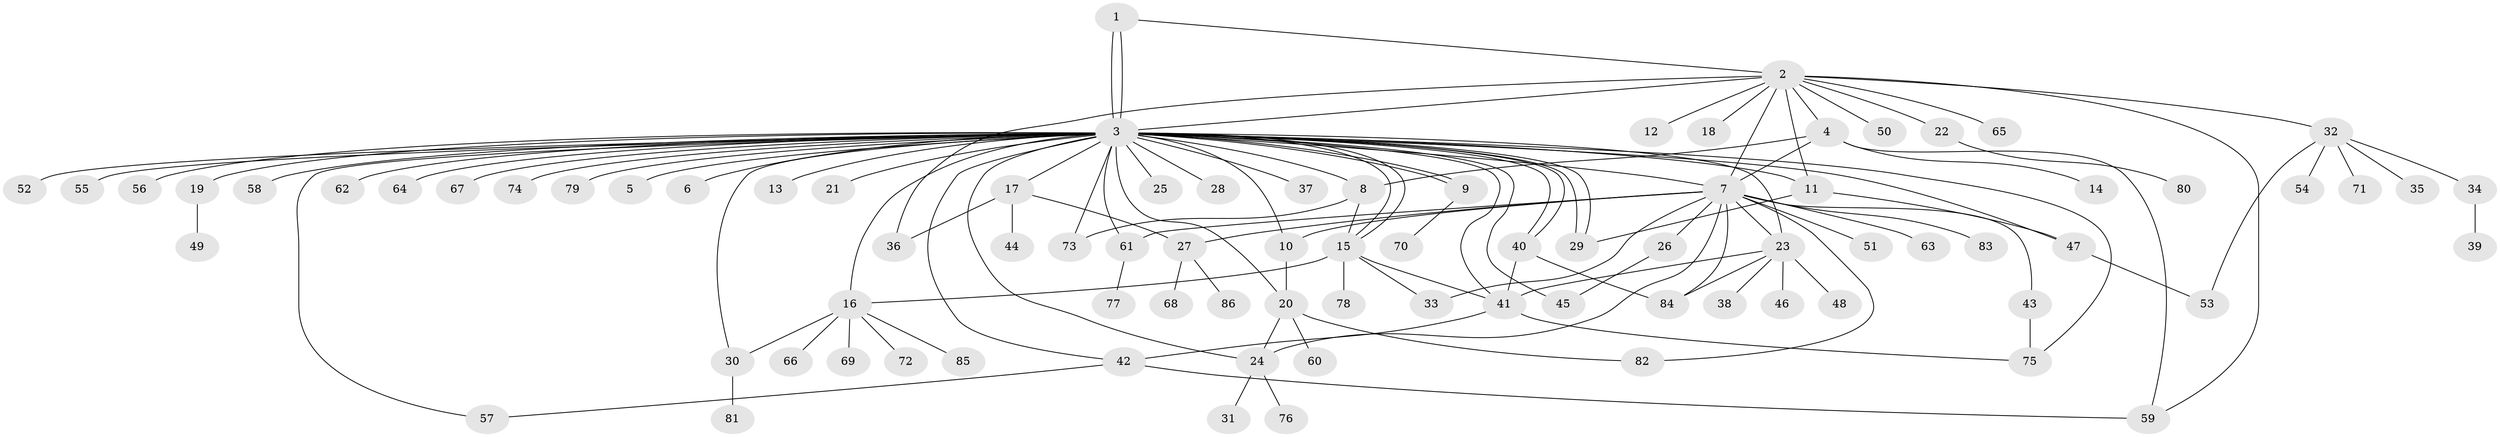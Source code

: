 // Generated by graph-tools (version 1.1) at 2025/50/03/09/25 03:50:00]
// undirected, 86 vertices, 124 edges
graph export_dot {
graph [start="1"]
  node [color=gray90,style=filled];
  1;
  2;
  3;
  4;
  5;
  6;
  7;
  8;
  9;
  10;
  11;
  12;
  13;
  14;
  15;
  16;
  17;
  18;
  19;
  20;
  21;
  22;
  23;
  24;
  25;
  26;
  27;
  28;
  29;
  30;
  31;
  32;
  33;
  34;
  35;
  36;
  37;
  38;
  39;
  40;
  41;
  42;
  43;
  44;
  45;
  46;
  47;
  48;
  49;
  50;
  51;
  52;
  53;
  54;
  55;
  56;
  57;
  58;
  59;
  60;
  61;
  62;
  63;
  64;
  65;
  66;
  67;
  68;
  69;
  70;
  71;
  72;
  73;
  74;
  75;
  76;
  77;
  78;
  79;
  80;
  81;
  82;
  83;
  84;
  85;
  86;
  1 -- 2;
  1 -- 3;
  1 -- 3;
  2 -- 3;
  2 -- 4;
  2 -- 7;
  2 -- 11;
  2 -- 12;
  2 -- 18;
  2 -- 22;
  2 -- 32;
  2 -- 36;
  2 -- 50;
  2 -- 59;
  2 -- 65;
  3 -- 5;
  3 -- 6;
  3 -- 7;
  3 -- 8;
  3 -- 9;
  3 -- 9;
  3 -- 10;
  3 -- 11;
  3 -- 13;
  3 -- 15;
  3 -- 15;
  3 -- 16;
  3 -- 17;
  3 -- 19;
  3 -- 20;
  3 -- 21;
  3 -- 23;
  3 -- 24;
  3 -- 25;
  3 -- 28;
  3 -- 29;
  3 -- 29;
  3 -- 30;
  3 -- 37;
  3 -- 40;
  3 -- 40;
  3 -- 41;
  3 -- 42;
  3 -- 45;
  3 -- 47;
  3 -- 52;
  3 -- 55;
  3 -- 56;
  3 -- 57;
  3 -- 58;
  3 -- 61;
  3 -- 62;
  3 -- 64;
  3 -- 67;
  3 -- 73;
  3 -- 74;
  3 -- 75;
  3 -- 79;
  4 -- 7;
  4 -- 8;
  4 -- 14;
  4 -- 59;
  7 -- 10;
  7 -- 23;
  7 -- 24;
  7 -- 26;
  7 -- 27;
  7 -- 33;
  7 -- 43;
  7 -- 51;
  7 -- 61;
  7 -- 63;
  7 -- 82;
  7 -- 83;
  7 -- 84;
  8 -- 15;
  8 -- 73;
  9 -- 70;
  10 -- 20;
  11 -- 29;
  11 -- 47;
  15 -- 16;
  15 -- 33;
  15 -- 41;
  15 -- 78;
  16 -- 30;
  16 -- 66;
  16 -- 69;
  16 -- 72;
  16 -- 85;
  17 -- 27;
  17 -- 36;
  17 -- 44;
  19 -- 49;
  20 -- 24;
  20 -- 60;
  20 -- 82;
  22 -- 80;
  23 -- 38;
  23 -- 41;
  23 -- 46;
  23 -- 48;
  23 -- 84;
  24 -- 31;
  24 -- 76;
  26 -- 45;
  27 -- 68;
  27 -- 86;
  30 -- 81;
  32 -- 34;
  32 -- 35;
  32 -- 53;
  32 -- 54;
  32 -- 71;
  34 -- 39;
  40 -- 41;
  40 -- 84;
  41 -- 42;
  41 -- 75;
  42 -- 57;
  42 -- 59;
  43 -- 75;
  47 -- 53;
  61 -- 77;
}
